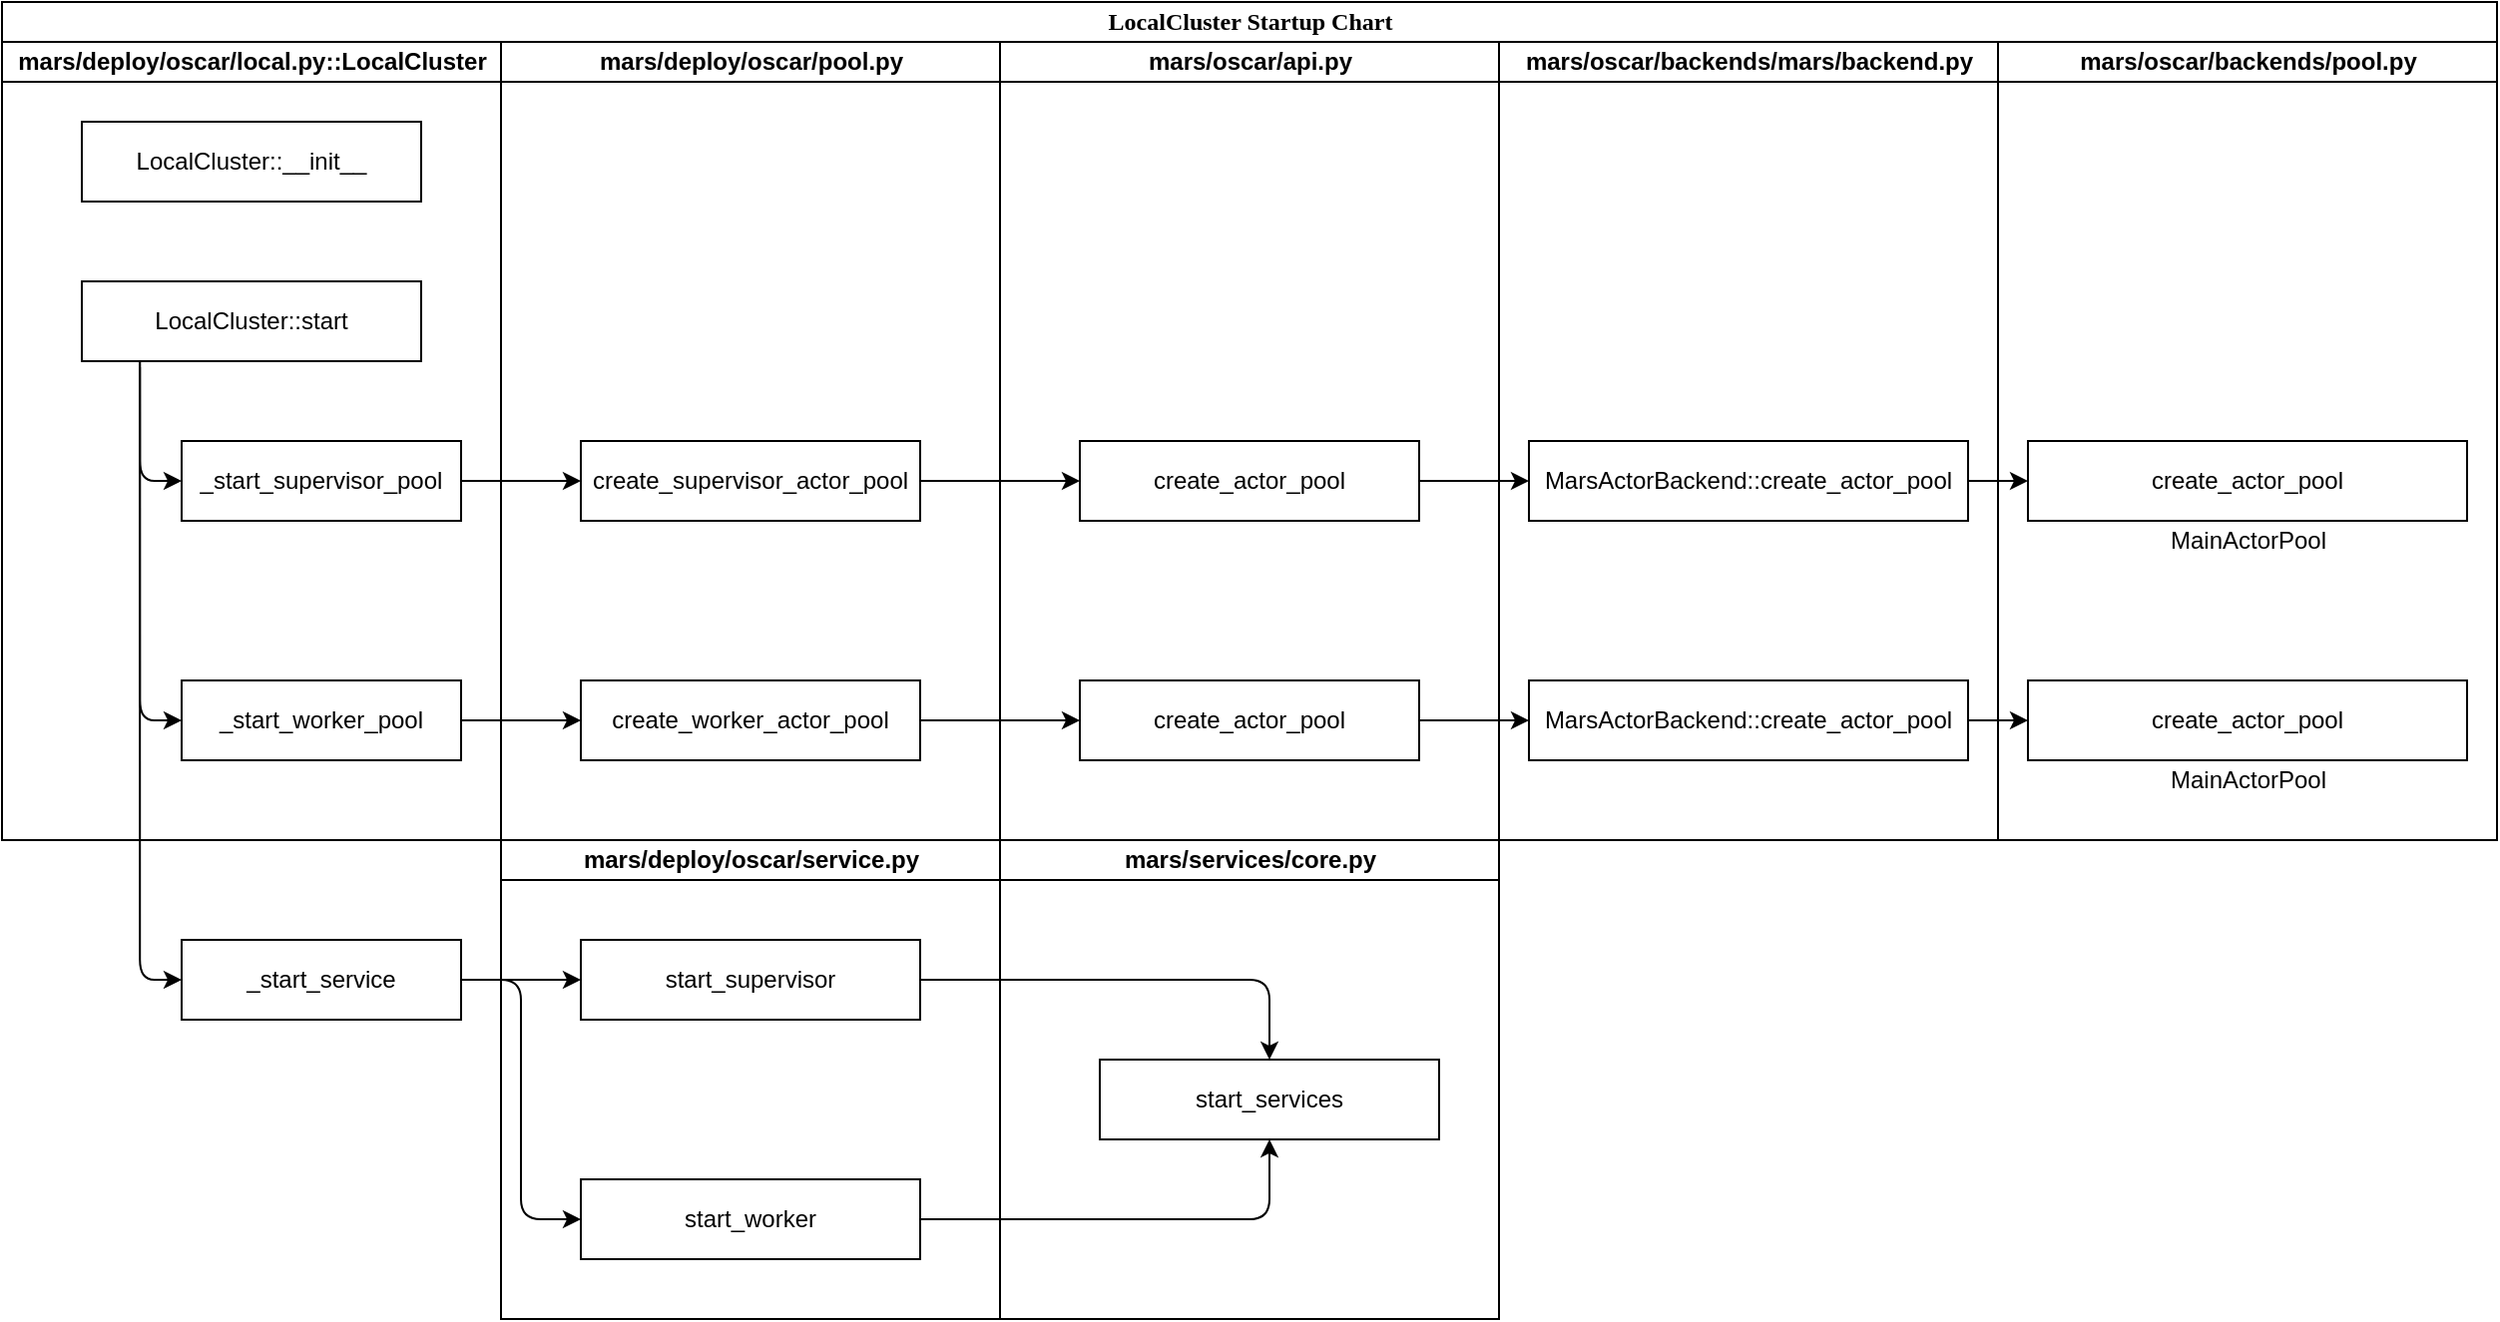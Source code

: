 <mxfile version="20.4.2" type="github" pages="3">
  <diagram name="LocalCluster" id="0783ab3e-0a74-02c8-0abd-f7b4e66b4bec">
    <mxGraphModel dx="1186" dy="646" grid="1" gridSize="10" guides="1" tooltips="1" connect="1" arrows="1" fold="1" page="1" pageScale="1" pageWidth="850" pageHeight="1100" background="none" math="0" shadow="0">
      <root>
        <mxCell id="0" />
        <mxCell id="1" parent="0" />
        <mxCell id="IDWX3KP-84P4_elMJV3M-65" value="LocalCluster Startup Chart" style="swimlane;html=1;childLayout=stackLayout;startSize=20;rounded=0;shadow=0;comic=0;labelBackgroundColor=none;strokeWidth=1;fontFamily=Verdana;fontSize=12;align=center;" parent="1" vertex="1">
          <mxGeometry x="40" y="20" width="1250" height="420" as="geometry">
            <mxRectangle x="40" y="20" width="60" height="20" as="alternateBounds" />
          </mxGeometry>
        </mxCell>
        <mxCell id="IDWX3KP-84P4_elMJV3M-66" value="mars/deploy/oscar/local.py::LocalCluster" style="swimlane;html=1;startSize=20;" parent="IDWX3KP-84P4_elMJV3M-65" vertex="1">
          <mxGeometry y="20" width="250" height="400" as="geometry">
            <mxRectangle y="20" width="30" height="970" as="alternateBounds" />
          </mxGeometry>
        </mxCell>
        <mxCell id="IDWX3KP-84P4_elMJV3M-67" value="LocalCluster::__init__" style="rounded=0;whiteSpace=wrap;html=1;" parent="IDWX3KP-84P4_elMJV3M-66" vertex="1">
          <mxGeometry x="40" y="40" width="170" height="40" as="geometry" />
        </mxCell>
        <mxCell id="IDWX3KP-84P4_elMJV3M-68" value="" style="html=1;entryX=0;entryY=0.5;entryDx=0;entryDy=0;exitX=0.171;exitY=1;exitDx=0;exitDy=0;edgeStyle=orthogonalEdgeStyle;exitPerimeter=0;" parent="IDWX3KP-84P4_elMJV3M-66" source="IDWX3KP-84P4_elMJV3M-69" target="IDWX3KP-84P4_elMJV3M-70" edge="1">
          <mxGeometry relative="1" as="geometry" />
        </mxCell>
        <mxCell id="IDWX3KP-84P4_elMJV3M-69" value="LocalCluster::start" style="rounded=0;whiteSpace=wrap;html=1;" parent="IDWX3KP-84P4_elMJV3M-66" vertex="1">
          <mxGeometry x="40" y="120" width="170" height="40" as="geometry" />
        </mxCell>
        <mxCell id="IDWX3KP-84P4_elMJV3M-70" value="_start_supervisor_pool" style="rounded=0;whiteSpace=wrap;html=1;" parent="IDWX3KP-84P4_elMJV3M-66" vertex="1">
          <mxGeometry x="90" y="200" width="140" height="40" as="geometry" />
        </mxCell>
        <mxCell id="IDWX3KP-84P4_elMJV3M-71" value="_start_worker_pool" style="rounded=0;whiteSpace=wrap;html=1;" parent="IDWX3KP-84P4_elMJV3M-66" vertex="1">
          <mxGeometry x="90" y="320" width="140" height="40" as="geometry" />
        </mxCell>
        <mxCell id="IDWX3KP-84P4_elMJV3M-72" value="" style="html=1;entryX=0;entryY=0.5;entryDx=0;entryDy=0;exitX=0.171;exitY=1.075;exitDx=0;exitDy=0;edgeStyle=orthogonalEdgeStyle;exitPerimeter=0;" parent="IDWX3KP-84P4_elMJV3M-66" source="IDWX3KP-84P4_elMJV3M-69" target="IDWX3KP-84P4_elMJV3M-71" edge="1">
          <mxGeometry relative="1" as="geometry">
            <mxPoint x="79.07" y="170" as="sourcePoint" />
            <mxPoint x="100" y="230" as="targetPoint" />
          </mxGeometry>
        </mxCell>
        <mxCell id="IDWX3KP-84P4_elMJV3M-73" value="mars/deploy/oscar/pool.py" style="swimlane;html=1;startSize=20;" parent="IDWX3KP-84P4_elMJV3M-65" vertex="1">
          <mxGeometry x="250" y="20" width="250" height="400" as="geometry">
            <mxRectangle x="250" y="20" width="30" height="970" as="alternateBounds" />
          </mxGeometry>
        </mxCell>
        <mxCell id="IDWX3KP-84P4_elMJV3M-74" value="create_supervisor_actor_pool" style="rounded=0;whiteSpace=wrap;html=1;" parent="IDWX3KP-84P4_elMJV3M-73" vertex="1">
          <mxGeometry x="40" y="200" width="170" height="40" as="geometry" />
        </mxCell>
        <mxCell id="IDWX3KP-84P4_elMJV3M-75" value="create_worker_actor_pool" style="rounded=0;whiteSpace=wrap;html=1;" parent="IDWX3KP-84P4_elMJV3M-73" vertex="1">
          <mxGeometry x="40" y="320" width="170" height="40" as="geometry" />
        </mxCell>
        <mxCell id="IDWX3KP-84P4_elMJV3M-76" value="mars/oscar/api.py" style="swimlane;html=1;startSize=20;" parent="IDWX3KP-84P4_elMJV3M-65" vertex="1">
          <mxGeometry x="500" y="20" width="250" height="400" as="geometry">
            <mxRectangle x="500" y="20" width="30" height="970" as="alternateBounds" />
          </mxGeometry>
        </mxCell>
        <mxCell id="IDWX3KP-84P4_elMJV3M-77" value="create_actor_pool" style="rounded=0;whiteSpace=wrap;html=1;" parent="IDWX3KP-84P4_elMJV3M-76" vertex="1">
          <mxGeometry x="40" y="200" width="170" height="40" as="geometry" />
        </mxCell>
        <mxCell id="IDWX3KP-84P4_elMJV3M-78" value="create_actor_pool" style="rounded=0;whiteSpace=wrap;html=1;" parent="IDWX3KP-84P4_elMJV3M-76" vertex="1">
          <mxGeometry x="40" y="320" width="170" height="40" as="geometry" />
        </mxCell>
        <mxCell id="IDWX3KP-84P4_elMJV3M-79" value="" style="edgeStyle=orthogonalEdgeStyle;html=1;" parent="IDWX3KP-84P4_elMJV3M-65" source="IDWX3KP-84P4_elMJV3M-70" target="IDWX3KP-84P4_elMJV3M-74" edge="1">
          <mxGeometry relative="1" as="geometry" />
        </mxCell>
        <mxCell id="IDWX3KP-84P4_elMJV3M-80" value="" style="edgeStyle=orthogonalEdgeStyle;html=1;" parent="IDWX3KP-84P4_elMJV3M-65" source="IDWX3KP-84P4_elMJV3M-74" target="IDWX3KP-84P4_elMJV3M-77" edge="1">
          <mxGeometry relative="1" as="geometry" />
        </mxCell>
        <mxCell id="IDWX3KP-84P4_elMJV3M-81" value="mars/oscar/backends/mars/backend.py" style="swimlane;html=1;startSize=20;" parent="IDWX3KP-84P4_elMJV3M-65" vertex="1">
          <mxGeometry x="750" y="20" width="250" height="400" as="geometry">
            <mxRectangle x="750" y="20" width="30" height="970" as="alternateBounds" />
          </mxGeometry>
        </mxCell>
        <mxCell id="IDWX3KP-84P4_elMJV3M-82" value="MarsActorBackend::create_actor_pool" style="rounded=0;whiteSpace=wrap;html=1;" parent="IDWX3KP-84P4_elMJV3M-81" vertex="1">
          <mxGeometry x="15" y="200" width="220" height="40" as="geometry" />
        </mxCell>
        <mxCell id="IDWX3KP-84P4_elMJV3M-83" value="MarsActorBackend::create_actor_pool" style="rounded=0;whiteSpace=wrap;html=1;" parent="IDWX3KP-84P4_elMJV3M-81" vertex="1">
          <mxGeometry x="15" y="320" width="220" height="40" as="geometry" />
        </mxCell>
        <mxCell id="IDWX3KP-84P4_elMJV3M-84" value="" style="edgeStyle=orthogonalEdgeStyle;html=1;" parent="IDWX3KP-84P4_elMJV3M-65" source="IDWX3KP-84P4_elMJV3M-77" target="IDWX3KP-84P4_elMJV3M-82" edge="1">
          <mxGeometry relative="1" as="geometry" />
        </mxCell>
        <mxCell id="IDWX3KP-84P4_elMJV3M-85" value="" style="edgeStyle=orthogonalEdgeStyle;html=1;" parent="IDWX3KP-84P4_elMJV3M-65" source="IDWX3KP-84P4_elMJV3M-71" target="IDWX3KP-84P4_elMJV3M-75" edge="1">
          <mxGeometry relative="1" as="geometry" />
        </mxCell>
        <mxCell id="IDWX3KP-84P4_elMJV3M-86" value="" style="edgeStyle=orthogonalEdgeStyle;html=1;" parent="IDWX3KP-84P4_elMJV3M-65" source="IDWX3KP-84P4_elMJV3M-75" target="IDWX3KP-84P4_elMJV3M-78" edge="1">
          <mxGeometry relative="1" as="geometry" />
        </mxCell>
        <mxCell id="IDWX3KP-84P4_elMJV3M-87" value="" style="edgeStyle=orthogonalEdgeStyle;html=1;" parent="IDWX3KP-84P4_elMJV3M-65" source="IDWX3KP-84P4_elMJV3M-78" target="IDWX3KP-84P4_elMJV3M-83" edge="1">
          <mxGeometry relative="1" as="geometry" />
        </mxCell>
        <mxCell id="IDWX3KP-84P4_elMJV3M-88" value="&lt;span&gt;&lt;b&gt;mars/oscar/backends/pool.py&lt;/b&gt;&lt;/span&gt;" style="swimlane;html=1;startSize=20;fontStyle=0" parent="1" vertex="1">
          <mxGeometry x="1040" y="40" width="250" height="400" as="geometry">
            <mxRectangle x="1040" y="40" width="30" height="970" as="alternateBounds" />
          </mxGeometry>
        </mxCell>
        <mxCell id="IDWX3KP-84P4_elMJV3M-89" value="create_actor_pool" style="rounded=0;whiteSpace=wrap;html=1;" parent="IDWX3KP-84P4_elMJV3M-88" vertex="1">
          <mxGeometry x="15" y="200" width="220" height="40" as="geometry" />
        </mxCell>
        <mxCell id="IDWX3KP-84P4_elMJV3M-90" value="MainActorPool" style="text;html=1;align=center;verticalAlign=middle;resizable=0;points=[];autosize=1;strokeColor=none;fillColor=none;" parent="IDWX3KP-84P4_elMJV3M-88" vertex="1">
          <mxGeometry x="80" y="240" width="90" height="20" as="geometry" />
        </mxCell>
        <mxCell id="IDWX3KP-84P4_elMJV3M-91" value="create_actor_pool" style="rounded=0;whiteSpace=wrap;html=1;" parent="IDWX3KP-84P4_elMJV3M-88" vertex="1">
          <mxGeometry x="15" y="320" width="220" height="40" as="geometry" />
        </mxCell>
        <mxCell id="IDWX3KP-84P4_elMJV3M-92" value="MainActorPool" style="text;html=1;align=center;verticalAlign=middle;resizable=0;points=[];autosize=1;strokeColor=none;fillColor=none;" parent="IDWX3KP-84P4_elMJV3M-88" vertex="1">
          <mxGeometry x="80" y="360" width="90" height="20" as="geometry" />
        </mxCell>
        <mxCell id="IDWX3KP-84P4_elMJV3M-93" value="" style="edgeStyle=orthogonalEdgeStyle;html=1;" parent="1" source="IDWX3KP-84P4_elMJV3M-82" target="IDWX3KP-84P4_elMJV3M-89" edge="1">
          <mxGeometry relative="1" as="geometry" />
        </mxCell>
        <mxCell id="IDWX3KP-84P4_elMJV3M-94" value="" style="edgeStyle=orthogonalEdgeStyle;html=1;" parent="1" source="IDWX3KP-84P4_elMJV3M-83" target="IDWX3KP-84P4_elMJV3M-91" edge="1">
          <mxGeometry relative="1" as="geometry" />
        </mxCell>
        <mxCell id="IDWX3KP-84P4_elMJV3M-95" value="mars/deploy/oscar/service.py" style="swimlane;html=1;startSize=20;" parent="1" vertex="1">
          <mxGeometry x="290" y="440" width="250" height="240" as="geometry">
            <mxRectangle x="250" y="20" width="30" height="970" as="alternateBounds" />
          </mxGeometry>
        </mxCell>
        <mxCell id="IDWX3KP-84P4_elMJV3M-96" value="start_supervisor" style="rounded=0;whiteSpace=wrap;html=1;" parent="IDWX3KP-84P4_elMJV3M-95" vertex="1">
          <mxGeometry x="40" y="50" width="170" height="40" as="geometry" />
        </mxCell>
        <mxCell id="IDWX3KP-84P4_elMJV3M-97" value="start_worker" style="rounded=0;whiteSpace=wrap;html=1;" parent="IDWX3KP-84P4_elMJV3M-95" vertex="1">
          <mxGeometry x="40" y="170" width="170" height="40" as="geometry" />
        </mxCell>
        <mxCell id="IDWX3KP-84P4_elMJV3M-98" value="mars/services/core.py" style="swimlane;html=1;startSize=20;" parent="1" vertex="1">
          <mxGeometry x="540" y="440" width="250" height="240" as="geometry">
            <mxRectangle x="250" y="20" width="30" height="970" as="alternateBounds" />
          </mxGeometry>
        </mxCell>
        <mxCell id="IDWX3KP-84P4_elMJV3M-99" value="start_services" style="rounded=0;whiteSpace=wrap;html=1;" parent="IDWX3KP-84P4_elMJV3M-98" vertex="1">
          <mxGeometry x="50" y="110" width="170" height="40" as="geometry" />
        </mxCell>
        <mxCell id="IDWX3KP-84P4_elMJV3M-100" value="" style="edgeStyle=orthogonalEdgeStyle;html=1;" parent="1" source="IDWX3KP-84P4_elMJV3M-102" target="IDWX3KP-84P4_elMJV3M-96" edge="1">
          <mxGeometry relative="1" as="geometry" />
        </mxCell>
        <mxCell id="IDWX3KP-84P4_elMJV3M-101" value="" style="edgeStyle=orthogonalEdgeStyle;html=1;entryX=0;entryY=0.5;entryDx=0;entryDy=0;" parent="1" source="IDWX3KP-84P4_elMJV3M-102" target="IDWX3KP-84P4_elMJV3M-97" edge="1">
          <mxGeometry relative="1" as="geometry">
            <mxPoint x="200" y="610" as="targetPoint" />
          </mxGeometry>
        </mxCell>
        <mxCell id="IDWX3KP-84P4_elMJV3M-102" value="_start_service" style="rounded=0;whiteSpace=wrap;html=1;" parent="1" vertex="1">
          <mxGeometry x="130" y="490" width="140" height="40" as="geometry" />
        </mxCell>
        <mxCell id="IDWX3KP-84P4_elMJV3M-103" value="" style="html=1;entryX=0;entryY=0.5;entryDx=0;entryDy=0;exitX=0.171;exitY=1;exitDx=0;exitDy=0;edgeStyle=orthogonalEdgeStyle;exitPerimeter=0;" parent="1" source="IDWX3KP-84P4_elMJV3M-69" target="IDWX3KP-84P4_elMJV3M-102" edge="1">
          <mxGeometry relative="1" as="geometry">
            <mxPoint x="119.07" y="213" as="sourcePoint" />
            <mxPoint x="140" y="390" as="targetPoint" />
          </mxGeometry>
        </mxCell>
        <mxCell id="IDWX3KP-84P4_elMJV3M-104" value="" style="edgeStyle=orthogonalEdgeStyle;html=1;" parent="1" source="IDWX3KP-84P4_elMJV3M-96" target="IDWX3KP-84P4_elMJV3M-99" edge="1">
          <mxGeometry relative="1" as="geometry">
            <mxPoint x="580" y="510" as="targetPoint" />
          </mxGeometry>
        </mxCell>
        <mxCell id="IDWX3KP-84P4_elMJV3M-105" value="" style="edgeStyle=orthogonalEdgeStyle;html=1;entryX=0.5;entryY=1;entryDx=0;entryDy=0;" parent="1" source="IDWX3KP-84P4_elMJV3M-97" target="IDWX3KP-84P4_elMJV3M-99" edge="1">
          <mxGeometry relative="1" as="geometry">
            <mxPoint x="580" y="630" as="targetPoint" />
          </mxGeometry>
        </mxCell>
      </root>
    </mxGraphModel>
  </diagram>
  <diagram id="KPLJRe6NsnJXJIh2JE4_" name="RayCluster">
    <mxGraphModel dx="1794" dy="898" grid="1" gridSize="10" guides="1" tooltips="1" connect="1" arrows="1" fold="1" page="1" pageScale="1" pageWidth="827" pageHeight="1169" math="0" shadow="0">
      <root>
        <mxCell id="0" />
        <mxCell id="1" parent="0" />
        <mxCell id="hxbhoWYxlI3zC-BvZigq-1" value="RayCluster Startup Chart" style="swimlane;html=1;childLayout=stackLayout;startSize=20;rounded=0;shadow=0;comic=0;labelBackgroundColor=none;strokeWidth=1;fontFamily=Verdana;fontSize=12;align=center;" vertex="1" parent="1">
          <mxGeometry x="40" y="20" width="1250" height="420" as="geometry">
            <mxRectangle x="40" y="20" width="60" height="20" as="alternateBounds" />
          </mxGeometry>
        </mxCell>
        <mxCell id="hxbhoWYxlI3zC-BvZigq-2" value="mars/deploy/oscar/ray.py::RayCluster" style="swimlane;html=1;startSize=20;" vertex="1" parent="hxbhoWYxlI3zC-BvZigq-1">
          <mxGeometry y="20" width="250" height="400" as="geometry">
            <mxRectangle y="20" width="30" height="970" as="alternateBounds" />
          </mxGeometry>
        </mxCell>
        <mxCell id="hxbhoWYxlI3zC-BvZigq-3" value="RayCluster::__init__" style="rounded=0;whiteSpace=wrap;html=1;" vertex="1" parent="hxbhoWYxlI3zC-BvZigq-2">
          <mxGeometry x="40" y="40" width="170" height="40" as="geometry" />
        </mxCell>
        <mxCell id="hxbhoWYxlI3zC-BvZigq-4" value="RayCluster::start" style="rounded=0;whiteSpace=wrap;html=1;" vertex="1" parent="hxbhoWYxlI3zC-BvZigq-2">
          <mxGeometry x="40" y="120" width="170" height="40" as="geometry" />
        </mxCell>
        <mxCell id="hxbhoWYxlI3zC-BvZigq-5" value="mars/deploy/oscar/pool.py" style="swimlane;html=1;startSize=20;" vertex="1" parent="hxbhoWYxlI3zC-BvZigq-1">
          <mxGeometry x="250" y="20" width="250" height="400" as="geometry">
            <mxRectangle x="250" y="20" width="30" height="970" as="alternateBounds" />
          </mxGeometry>
        </mxCell>
        <mxCell id="hxbhoWYxlI3zC-BvZigq-6" value="create_supervisor_actor_pool" style="rounded=0;whiteSpace=wrap;html=1;" vertex="1" parent="hxbhoWYxlI3zC-BvZigq-5">
          <mxGeometry x="40" y="150" width="170" height="40" as="geometry" />
        </mxCell>
        <mxCell id="hxbhoWYxlI3zC-BvZigq-7" value="create_worker_actor_pool" style="rounded=0;whiteSpace=wrap;html=1;" vertex="1" parent="hxbhoWYxlI3zC-BvZigq-5">
          <mxGeometry x="40" y="320" width="170" height="40" as="geometry" />
        </mxCell>
        <mxCell id="hxbhoWYxlI3zC-BvZigq-8" value="mars/oscar/api.py" style="swimlane;html=1;startSize=20;" vertex="1" parent="hxbhoWYxlI3zC-BvZigq-1">
          <mxGeometry x="500" y="20" width="250" height="400" as="geometry">
            <mxRectangle x="500" y="20" width="30" height="970" as="alternateBounds" />
          </mxGeometry>
        </mxCell>
        <mxCell id="hxbhoWYxlI3zC-BvZigq-9" value="create_actor_pool" style="rounded=0;whiteSpace=wrap;html=1;" vertex="1" parent="hxbhoWYxlI3zC-BvZigq-8">
          <mxGeometry x="40" y="150" width="170" height="40" as="geometry" />
        </mxCell>
        <mxCell id="hxbhoWYxlI3zC-BvZigq-10" value="create_actor_pool" style="rounded=0;whiteSpace=wrap;html=1;" vertex="1" parent="hxbhoWYxlI3zC-BvZigq-8">
          <mxGeometry x="40" y="320" width="170" height="40" as="geometry" />
        </mxCell>
        <mxCell id="hxbhoWYxlI3zC-BvZigq-11" value="" style="edgeStyle=orthogonalEdgeStyle;html=1;" edge="1" parent="hxbhoWYxlI3zC-BvZigq-1" source="hxbhoWYxlI3zC-BvZigq-6" target="hxbhoWYxlI3zC-BvZigq-9">
          <mxGeometry relative="1" as="geometry" />
        </mxCell>
        <mxCell id="hxbhoWYxlI3zC-BvZigq-12" value="mars/oscar/backends/ray/backend.py" style="swimlane;html=1;startSize=20;" vertex="1" parent="hxbhoWYxlI3zC-BvZigq-1">
          <mxGeometry x="750" y="20" width="250" height="400" as="geometry">
            <mxRectangle x="750" y="20" width="30" height="970" as="alternateBounds" />
          </mxGeometry>
        </mxCell>
        <mxCell id="hxbhoWYxlI3zC-BvZigq-13" value="" style="edgeStyle=none;html=1;" edge="1" parent="hxbhoWYxlI3zC-BvZigq-12" source="hxbhoWYxlI3zC-BvZigq-14" target="hxbhoWYxlI3zC-BvZigq-16">
          <mxGeometry relative="1" as="geometry" />
        </mxCell>
        <mxCell id="hxbhoWYxlI3zC-BvZigq-14" value="RayAcrtorBackend::create_actor_pool" style="rounded=0;whiteSpace=wrap;html=1;" vertex="1" parent="hxbhoWYxlI3zC-BvZigq-12">
          <mxGeometry x="15" y="150" width="220" height="40" as="geometry" />
        </mxCell>
        <mxCell id="hxbhoWYxlI3zC-BvZigq-15" value="RayActorBackend::create_actor_pool" style="rounded=0;whiteSpace=wrap;html=1;" vertex="1" parent="hxbhoWYxlI3zC-BvZigq-12">
          <mxGeometry x="15" y="320" width="220" height="40" as="geometry" />
        </mxCell>
        <mxCell id="hxbhoWYxlI3zC-BvZigq-16" value="pool_handle = RayAcrtorBackend::_create_ray_pools" style="rounded=0;whiteSpace=wrap;html=1;" vertex="1" parent="hxbhoWYxlI3zC-BvZigq-12">
          <mxGeometry x="15" y="218" width="220" height="40" as="geometry" />
        </mxCell>
        <mxCell id="hxbhoWYxlI3zC-BvZigq-17" value="pool_handle.main_pool._start.remote()" style="rounded=0;whiteSpace=wrap;html=1;" vertex="1" parent="hxbhoWYxlI3zC-BvZigq-12">
          <mxGeometry x="15" y="258" width="220" height="40" as="geometry" />
        </mxCell>
        <mxCell id="hxbhoWYxlI3zC-BvZigq-18" value="" style="endArrow=classic;html=1;exitX=0.5;exitY=0;exitDx=0;exitDy=0;entryX=0.5;entryY=1;entryDx=0;entryDy=0;" edge="1" parent="hxbhoWYxlI3zC-BvZigq-12" source="hxbhoWYxlI3zC-BvZigq-15" target="hxbhoWYxlI3zC-BvZigq-17">
          <mxGeometry width="50" height="50" relative="1" as="geometry">
            <mxPoint x="80" y="540" as="sourcePoint" />
            <mxPoint x="130" y="490" as="targetPoint" />
          </mxGeometry>
        </mxCell>
        <mxCell id="hxbhoWYxlI3zC-BvZigq-19" value="" style="edgeStyle=orthogonalEdgeStyle;html=1;" edge="1" parent="hxbhoWYxlI3zC-BvZigq-1" source="hxbhoWYxlI3zC-BvZigq-9" target="hxbhoWYxlI3zC-BvZigq-14">
          <mxGeometry relative="1" as="geometry" />
        </mxCell>
        <mxCell id="hxbhoWYxlI3zC-BvZigq-20" value="" style="edgeStyle=orthogonalEdgeStyle;html=1;" edge="1" parent="hxbhoWYxlI3zC-BvZigq-1" source="hxbhoWYxlI3zC-BvZigq-7" target="hxbhoWYxlI3zC-BvZigq-10">
          <mxGeometry relative="1" as="geometry" />
        </mxCell>
        <mxCell id="hxbhoWYxlI3zC-BvZigq-21" value="" style="edgeStyle=orthogonalEdgeStyle;html=1;" edge="1" parent="hxbhoWYxlI3zC-BvZigq-1" source="hxbhoWYxlI3zC-BvZigq-10" target="hxbhoWYxlI3zC-BvZigq-15">
          <mxGeometry relative="1" as="geometry" />
        </mxCell>
        <mxCell id="hxbhoWYxlI3zC-BvZigq-22" value="" style="html=1;entryX=0;entryY=0.5;entryDx=0;entryDy=0;exitX=0.171;exitY=1;exitDx=0;exitDy=0;edgeStyle=orthogonalEdgeStyle;exitPerimeter=0;" edge="1" parent="hxbhoWYxlI3zC-BvZigq-1" source="hxbhoWYxlI3zC-BvZigq-4" target="hxbhoWYxlI3zC-BvZigq-6">
          <mxGeometry relative="1" as="geometry">
            <mxPoint x="90" y="240" as="targetPoint" />
          </mxGeometry>
        </mxCell>
        <mxCell id="hxbhoWYxlI3zC-BvZigq-23" value="" style="html=1;entryX=0;entryY=0.5;entryDx=0;entryDy=0;exitX=0.171;exitY=1.075;exitDx=0;exitDy=0;edgeStyle=orthogonalEdgeStyle;exitPerimeter=0;" edge="1" parent="hxbhoWYxlI3zC-BvZigq-1" source="hxbhoWYxlI3zC-BvZigq-4" target="hxbhoWYxlI3zC-BvZigq-7">
          <mxGeometry relative="1" as="geometry">
            <mxPoint x="79.07" y="190" as="sourcePoint" />
            <mxPoint x="90" y="360" as="targetPoint" />
            <Array as="points">
              <mxPoint x="69" y="360" />
            </Array>
          </mxGeometry>
        </mxCell>
        <mxCell id="hxbhoWYxlI3zC-BvZigq-24" value="&lt;span&gt;&lt;b&gt;mars/oscar/backends/ray/pool.py&lt;/b&gt;&lt;/span&gt;" style="swimlane;html=1;startSize=20;fontStyle=0" vertex="1" parent="1">
          <mxGeometry x="1040" y="40" width="250" height="400" as="geometry">
            <mxRectangle x="1040" y="40" width="30" height="970" as="alternateBounds" />
          </mxGeometry>
        </mxCell>
        <mxCell id="hxbhoWYxlI3zC-BvZigq-25" value="RayMainActorPool::create_sub_pool" style="rounded=0;whiteSpace=wrap;html=1;" vertex="1" parent="hxbhoWYxlI3zC-BvZigq-24">
          <mxGeometry x="20" y="178" width="210" height="40" as="geometry" />
        </mxCell>
        <mxCell id="hxbhoWYxlI3zC-BvZigq-26" value="RayMainPool::start" style="rounded=0;whiteSpace=wrap;html=1;" vertex="1" parent="hxbhoWYxlI3zC-BvZigq-24">
          <mxGeometry x="15" y="258" width="220" height="40" as="geometry" />
        </mxCell>
        <mxCell id="hxbhoWYxlI3zC-BvZigq-27" value="" style="edgeStyle=orthogonalEdgeStyle;html=1;" edge="1" parent="1" source="hxbhoWYxlI3zC-BvZigq-16" target="hxbhoWYxlI3zC-BvZigq-25">
          <mxGeometry relative="1" as="geometry" />
        </mxCell>
        <mxCell id="hxbhoWYxlI3zC-BvZigq-28" value="ray.remote(RaySubPool)" style="rounded=0;whiteSpace=wrap;html=1;" vertex="1" parent="1">
          <mxGeometry x="1320" y="220" width="210" height="40" as="geometry" />
        </mxCell>
        <mxCell id="hxbhoWYxlI3zC-BvZigq-29" value="" style="edgeStyle=none;html=1;" edge="1" parent="1" source="hxbhoWYxlI3zC-BvZigq-25" target="hxbhoWYxlI3zC-BvZigq-28">
          <mxGeometry relative="1" as="geometry" />
        </mxCell>
        <mxCell id="hxbhoWYxlI3zC-BvZigq-30" value="ray.remote(RayMainPool)" style="rounded=0;whiteSpace=wrap;html=1;" vertex="1" parent="1">
          <mxGeometry x="1320" y="258" width="210" height="40" as="geometry" />
        </mxCell>
        <mxCell id="hxbhoWYxlI3zC-BvZigq-31" value="" style="edgeStyle=orthogonalEdgeStyle;html=1;entryX=0;entryY=0.5;entryDx=0;entryDy=0;exitX=1;exitY=0.5;exitDx=0;exitDy=0;" edge="1" parent="1" source="hxbhoWYxlI3zC-BvZigq-16" target="hxbhoWYxlI3zC-BvZigq-30">
          <mxGeometry relative="1" as="geometry">
            <mxPoint x="1035" y="390" as="sourcePoint" />
            <mxPoint x="1065" y="390" as="targetPoint" />
          </mxGeometry>
        </mxCell>
        <mxCell id="hxbhoWYxlI3zC-BvZigq-32" value="mars/deploy/oscar/service.py" style="swimlane;html=1;startSize=20;" vertex="1" parent="1">
          <mxGeometry x="320" y="440" width="220" height="240" as="geometry">
            <mxRectangle x="250" y="20" width="30" height="970" as="alternateBounds" />
          </mxGeometry>
        </mxCell>
        <mxCell id="hxbhoWYxlI3zC-BvZigq-33" value="start_supervisor" style="rounded=0;whiteSpace=wrap;html=1;" vertex="1" parent="hxbhoWYxlI3zC-BvZigq-32">
          <mxGeometry x="25" y="50" width="170" height="40" as="geometry" />
        </mxCell>
        <mxCell id="hxbhoWYxlI3zC-BvZigq-34" value="start_worker" style="rounded=0;whiteSpace=wrap;html=1;" vertex="1" parent="hxbhoWYxlI3zC-BvZigq-32">
          <mxGeometry x="25" y="170" width="170" height="40" as="geometry" />
        </mxCell>
        <mxCell id="hxbhoWYxlI3zC-BvZigq-35" value="" style="edgeStyle=orthogonalEdgeStyle;html=1;" edge="1" parent="1" source="hxbhoWYxlI3zC-BvZigq-36" target="hxbhoWYxlI3zC-BvZigq-34">
          <mxGeometry relative="1" as="geometry" />
        </mxCell>
        <mxCell id="hxbhoWYxlI3zC-BvZigq-36" value="ClusterStarteActor::start_worker" style="rounded=0;whiteSpace=wrap;html=1;" vertex="1" parent="1">
          <mxGeometry x="120" y="610" width="180" height="40" as="geometry" />
        </mxCell>
        <mxCell id="hxbhoWYxlI3zC-BvZigq-37" value="" style="html=1;entryX=0;entryY=0.5;entryDx=0;entryDy=0;exitX=0.171;exitY=1;exitDx=0;exitDy=0;edgeStyle=orthogonalEdgeStyle;exitPerimeter=0;" edge="1" parent="1" source="hxbhoWYxlI3zC-BvZigq-4" target="hxbhoWYxlI3zC-BvZigq-33">
          <mxGeometry relative="1" as="geometry">
            <mxPoint x="119.07" y="213" as="sourcePoint" />
            <mxPoint x="140" y="390" as="targetPoint" />
          </mxGeometry>
        </mxCell>
        <mxCell id="hxbhoWYxlI3zC-BvZigq-38" value="mars/services/core.py" style="swimlane;html=1;startSize=20;" vertex="1" parent="1">
          <mxGeometry x="540" y="440" width="220" height="240" as="geometry">
            <mxRectangle x="250" y="20" width="30" height="970" as="alternateBounds" />
          </mxGeometry>
        </mxCell>
        <mxCell id="hxbhoWYxlI3zC-BvZigq-39" value="start_services" style="rounded=0;whiteSpace=wrap;html=1;" vertex="1" parent="hxbhoWYxlI3zC-BvZigq-38">
          <mxGeometry x="25" y="110" width="170" height="40" as="geometry" />
        </mxCell>
        <mxCell id="hxbhoWYxlI3zC-BvZigq-40" value="" style="edgeStyle=orthogonalEdgeStyle;html=1;" edge="1" parent="1" source="hxbhoWYxlI3zC-BvZigq-33" target="hxbhoWYxlI3zC-BvZigq-39">
          <mxGeometry relative="1" as="geometry" />
        </mxCell>
        <mxCell id="hxbhoWYxlI3zC-BvZigq-41" value="" style="html=1;entryX=0;entryY=0.5;entryDx=0;entryDy=0;exitX=0.171;exitY=1.001;exitDx=0;exitDy=0;exitPerimeter=0;edgeStyle=orthogonalEdgeStyle;" edge="1" parent="1" source="hxbhoWYxlI3zC-BvZigq-4" target="hxbhoWYxlI3zC-BvZigq-36">
          <mxGeometry relative="1" as="geometry">
            <mxPoint x="110" y="200" as="sourcePoint" />
            <mxPoint x="340" y="530" as="targetPoint" />
          </mxGeometry>
        </mxCell>
        <mxCell id="hxbhoWYxlI3zC-BvZigq-42" value="" style="edgeStyle=orthogonalEdgeStyle;html=1;entryX=0.5;entryY=1;entryDx=0;entryDy=0;" edge="1" parent="1" source="hxbhoWYxlI3zC-BvZigq-34" target="hxbhoWYxlI3zC-BvZigq-39">
          <mxGeometry relative="1" as="geometry">
            <mxPoint x="580" y="630" as="targetPoint" />
          </mxGeometry>
        </mxCell>
        <mxCell id="hxbhoWYxlI3zC-BvZigq-43" value="" style="edgeStyle=none;html=1;" edge="1" parent="1" source="hxbhoWYxlI3zC-BvZigq-17" target="hxbhoWYxlI3zC-BvZigq-26">
          <mxGeometry relative="1" as="geometry" />
        </mxCell>
      </root>
    </mxGraphModel>
  </diagram>
  <diagram id="P04dbrXsWMbO-FA7WfWQ" name="Tile">
    <mxGraphModel dx="1398" dy="680" grid="1" gridSize="10" guides="1" tooltips="1" connect="1" arrows="1" fold="1" page="1" pageScale="1" pageWidth="827" pageHeight="1169" math="0" shadow="0">
      <root>
        <mxCell id="0" />
        <mxCell id="1" parent="0" />
        <mxCell id="9q2LQnD9ucLaBnqE88S1-42" value="Generate a ChunkGraph From a TileableGraph" style="swimlane;childLayout=stackLayout;resizeParent=1;resizeParentMax=0;startSize=20;" parent="1" vertex="1">
          <mxGeometry x="80" y="40" width="1500" height="800" as="geometry">
            <mxRectangle x="80" y="40" width="310" height="30" as="alternateBounds" />
          </mxGeometry>
        </mxCell>
        <mxCell id="9q2LQnD9ucLaBnqE88S1-43" value="mars/services/task/supervisor/processor.py" style="swimlane;startSize=20;" parent="9q2LQnD9ucLaBnqE88S1-42" vertex="1">
          <mxGeometry y="20" width="300" height="780" as="geometry">
            <mxRectangle y="20" width="40" height="590" as="alternateBounds" />
          </mxGeometry>
        </mxCell>
        <mxCell id="9q2LQnD9ucLaBnqE88S1-44" value="TaskProcessor::_iter_stage_chunk_graph" style="rounded=0;whiteSpace=wrap;html=1;" parent="9q2LQnD9ucLaBnqE88S1-43" vertex="1">
          <mxGeometry x="30" y="60" width="240" height="40" as="geometry" />
        </mxCell>
        <mxCell id="9q2LQnD9ucLaBnqE88S1-45" value="mars/services/task/supervisor/preprocessor.py" style="swimlane;startSize=20;" parent="9q2LQnD9ucLaBnqE88S1-42" vertex="1">
          <mxGeometry x="300" y="20" width="300" height="780" as="geometry">
            <mxRectangle x="300" y="20" width="40" height="590" as="alternateBounds" />
          </mxGeometry>
        </mxCell>
        <mxCell id="9q2LQnD9ucLaBnqE88S1-46" value="TaskPreprocessor::tile" style="rounded=0;whiteSpace=wrap;html=1;" parent="9q2LQnD9ucLaBnqE88S1-45" vertex="1">
          <mxGeometry x="30" y="60" width="240" height="40" as="geometry" />
        </mxCell>
        <mxCell id="9q2LQnD9ucLaBnqE88S1-47" value="CancellableTiler::__init__" style="rounded=0;whiteSpace=wrap;html=1;" parent="9q2LQnD9ucLaBnqE88S1-45" vertex="1">
          <mxGeometry x="100" y="140" width="170" height="40" as="geometry" />
        </mxCell>
        <mxCell id="9q2LQnD9ucLaBnqE88S1-48" value="CancellableTiler::__iter__" style="rounded=0;whiteSpace=wrap;html=1;" parent="9q2LQnD9ucLaBnqE88S1-45" vertex="1">
          <mxGeometry x="30" y="220" width="240" height="40" as="geometry" />
        </mxCell>
        <mxCell id="9q2LQnD9ucLaBnqE88S1-49" value="" style="edgeStyle=none;rounded=0;orthogonalLoop=1;jettySize=auto;html=1;fontSize=12;fontColor=#F19C99;startArrow=none;startFill=0;endArrow=classic;endFill=1;startSize=6;endSize=6;strokeColor=#000000;elbow=vertical;" parent="9q2LQnD9ucLaBnqE88S1-45" source="9q2LQnD9ucLaBnqE88S1-50" target="9q2LQnD9ucLaBnqE88S1-52" edge="1">
          <mxGeometry relative="1" as="geometry" />
        </mxCell>
        <mxCell id="9q2LQnD9ucLaBnqE88S1-50" value="CancellableTiler::_iter_without_check" style="rounded=0;whiteSpace=wrap;html=1;" parent="9q2LQnD9ucLaBnqE88S1-45" vertex="1">
          <mxGeometry x="30" y="380" width="240" height="40" as="geometry" />
        </mxCell>
        <mxCell id="9q2LQnD9ucLaBnqE88S1-51" value="" style="edgeStyle=elbowEdgeStyle;rounded=0;orthogonalLoop=1;jettySize=auto;html=1;fontSize=12;fontColor=#F19C99;startArrow=none;startFill=0;endArrow=classic;endFill=1;startSize=6;endSize=6;strokeColor=#000000;" parent="9q2LQnD9ucLaBnqE88S1-45" source="9q2LQnD9ucLaBnqE88S1-52" target="9q2LQnD9ucLaBnqE88S1-54" edge="1">
          <mxGeometry relative="1" as="geometry" />
        </mxCell>
        <mxCell id="9q2LQnD9ucLaBnqE88S1-52" value="CancellableTiler::_iter" style="rounded=0;whiteSpace=wrap;html=1;" parent="9q2LQnD9ucLaBnqE88S1-45" vertex="1">
          <mxGeometry x="30" y="460" width="240" height="40" as="geometry" />
        </mxCell>
        <mxCell id="9q2LQnD9ucLaBnqE88S1-53" value="" style="edgeStyle=elbowEdgeStyle;rounded=0;orthogonalLoop=1;jettySize=auto;html=1;fontSize=12;fontColor=#F19C99;startArrow=none;startFill=0;endArrow=classic;endFill=1;startSize=6;endSize=6;strokeColor=#000000;" parent="9q2LQnD9ucLaBnqE88S1-45" source="9q2LQnD9ucLaBnqE88S1-54" target="9q2LQnD9ucLaBnqE88S1-55" edge="1">
          <mxGeometry relative="1" as="geometry" />
        </mxCell>
        <mxCell id="9q2LQnD9ucLaBnqE88S1-54" value="CancellableTiler::_tile" style="rounded=0;whiteSpace=wrap;html=1;" parent="9q2LQnD9ucLaBnqE88S1-45" vertex="1">
          <mxGeometry x="60" y="540" width="210" height="40" as="geometry" />
        </mxCell>
        <mxCell id="9q2LQnD9ucLaBnqE88S1-55" value="CancellableTiler::_tile_handler" style="rounded=0;whiteSpace=wrap;html=1;fillColor=#ffe6cc;strokeColor=#d79b00;" parent="9q2LQnD9ucLaBnqE88S1-45" vertex="1">
          <mxGeometry x="100" y="620" width="170" height="40" as="geometry" />
        </mxCell>
        <mxCell id="9q2LQnD9ucLaBnqE88S1-56" style="edgeStyle=elbowEdgeStyle;rounded=0;orthogonalLoop=1;jettySize=auto;html=1;exitX=0;exitY=0.5;exitDx=0;exitDy=0;fontSize=12;fontColor=#F19C99;startArrow=none;startFill=0;endArrow=classic;endFill=1;startSize=6;endSize=6;strokeColor=#000000;" parent="9q2LQnD9ucLaBnqE88S1-45" source="9q2LQnD9ucLaBnqE88S1-47" target="9q2LQnD9ucLaBnqE88S1-47" edge="1">
          <mxGeometry relative="1" as="geometry" />
        </mxCell>
        <mxCell id="9q2LQnD9ucLaBnqE88S1-57" value="prune_chunk_graph" style="rounded=0;whiteSpace=wrap;html=1;" parent="9q2LQnD9ucLaBnqE88S1-45" vertex="1">
          <mxGeometry x="20" y="700" width="250" height="40" as="geometry" />
        </mxCell>
        <mxCell id="9q2LQnD9ucLaBnqE88S1-58" value="" style="edgeStyle=elbowEdgeStyle;rounded=0;orthogonalLoop=1;jettySize=auto;html=1;fontSize=12;fontColor=#F19C99;startArrow=none;startFill=0;endArrow=classic;endFill=1;startSize=6;endSize=6;strokeColor=#000000;elbow=vertical;" parent="9q2LQnD9ucLaBnqE88S1-45" target="9q2LQnD9ucLaBnqE88S1-57" edge="1">
          <mxGeometry relative="1" as="geometry">
            <mxPoint x="50" y="500" as="sourcePoint" />
            <mxPoint x="50" y="660" as="targetPoint" />
            <Array as="points">
              <mxPoint x="50" y="620" />
            </Array>
          </mxGeometry>
        </mxCell>
        <mxCell id="9q2LQnD9ucLaBnqE88S1-59" value="" style="edgeStyle=none;html=1;" parent="9q2LQnD9ucLaBnqE88S1-45" source="9q2LQnD9ucLaBnqE88S1-60" target="9q2LQnD9ucLaBnqE88S1-50" edge="1">
          <mxGeometry relative="1" as="geometry" />
        </mxCell>
        <mxCell id="9q2LQnD9ucLaBnqE88S1-60" value="CancellableTiler::_iter_with_check" style="rounded=0;whiteSpace=wrap;html=1;" parent="9q2LQnD9ucLaBnqE88S1-45" vertex="1">
          <mxGeometry x="30" y="300" width="240" height="40" as="geometry" />
        </mxCell>
        <mxCell id="9q2LQnD9ucLaBnqE88S1-61" value="" style="edgeStyle=none;rounded=0;orthogonalLoop=1;jettySize=auto;html=1;fontSize=12;fontColor=#F19C99;startArrow=none;startFill=0;endArrow=classic;endFill=1;startSize=6;endSize=6;strokeColor=#000000;elbow=vertical;entryX=0.5;entryY=0;entryDx=0;entryDy=0;" parent="9q2LQnD9ucLaBnqE88S1-45" source="9q2LQnD9ucLaBnqE88S1-48" target="9q2LQnD9ucLaBnqE88S1-60" edge="1">
          <mxGeometry relative="1" as="geometry" />
        </mxCell>
        <mxCell id="9q2LQnD9ucLaBnqE88S1-62" value="mars/core/graph/builder/chunk.py" style="swimlane;startSize=20;" parent="9q2LQnD9ucLaBnqE88S1-42" vertex="1">
          <mxGeometry x="600" y="20" width="300" height="780" as="geometry">
            <mxRectangle x="340" y="20" width="40" height="590" as="alternateBounds" />
          </mxGeometry>
        </mxCell>
        <mxCell id="9q2LQnD9ucLaBnqE88S1-63" value="" style="edgeStyle=orthogonalEdgeStyle;rounded=0;orthogonalLoop=1;jettySize=auto;html=1;" parent="9q2LQnD9ucLaBnqE88S1-62" source="9q2LQnD9ucLaBnqE88S1-64" target="9q2LQnD9ucLaBnqE88S1-65" edge="1">
          <mxGeometry relative="1" as="geometry" />
        </mxCell>
        <mxCell id="9q2LQnD9ucLaBnqE88S1-64" value="ChunkGraphBuilder::__init__" style="rounded=0;whiteSpace=wrap;html=1;" parent="9q2LQnD9ucLaBnqE88S1-62" vertex="1">
          <mxGeometry x="30" y="60" width="240" height="40" as="geometry" />
        </mxCell>
        <mxCell id="9q2LQnD9ucLaBnqE88S1-65" value="ChunkGraphBuilder::build" style="rounded=0;whiteSpace=wrap;html=1;fillColor=#fff2cc;strokeColor=#d6b656;" parent="9q2LQnD9ucLaBnqE88S1-62" vertex="1">
          <mxGeometry x="30" y="140" width="240" height="40" as="geometry" />
        </mxCell>
        <mxCell id="9q2LQnD9ucLaBnqE88S1-66" value="ChunkGraphBuilder::_build" style="rounded=0;whiteSpace=wrap;html=1;" parent="9q2LQnD9ucLaBnqE88S1-62" vertex="1">
          <mxGeometry x="30" y="220" width="240" height="40" as="geometry" />
        </mxCell>
        <mxCell id="9q2LQnD9ucLaBnqE88S1-67" value="" style="rounded=0;orthogonalLoop=1;jettySize=auto;html=1;exitX=0.5;exitY=1;exitDx=0;exitDy=0;entryX=0.5;entryY=0;entryDx=0;entryDy=0;endArrow=classic;endFill=1;" parent="9q2LQnD9ucLaBnqE88S1-62" source="9q2LQnD9ucLaBnqE88S1-65" target="9q2LQnD9ucLaBnqE88S1-66" edge="1">
          <mxGeometry relative="1" as="geometry">
            <mxPoint x="160" y="110" as="sourcePoint" />
            <mxPoint x="160" y="150" as="targetPoint" />
          </mxGeometry>
        </mxCell>
        <mxCell id="9q2LQnD9ucLaBnqE88S1-68" value="ChunkGraphBuilder::_add_nodes" style="rounded=0;whiteSpace=wrap;html=1;" parent="9q2LQnD9ucLaBnqE88S1-62" vertex="1">
          <mxGeometry x="30" y="660" width="240" height="40" as="geometry" />
        </mxCell>
        <mxCell id="9q2LQnD9ucLaBnqE88S1-69" value="mars/core/entity/tileables.py" style="swimlane;startSize=20;" parent="9q2LQnD9ucLaBnqE88S1-42" vertex="1">
          <mxGeometry x="900" y="20" width="300" height="780" as="geometry">
            <mxRectangle x="340" y="20" width="40" height="590" as="alternateBounds" />
          </mxGeometry>
        </mxCell>
        <mxCell id="9q2LQnD9ucLaBnqE88S1-70" value="OperandTilesHandler::tile" style="rounded=0;whiteSpace=wrap;html=1;fillColor=#f8cecc;strokeColor=#b85450;" parent="9q2LQnD9ucLaBnqE88S1-69" vertex="1">
          <mxGeometry x="30" y="620" width="240" height="40" as="geometry" />
        </mxCell>
        <mxCell id="9q2LQnD9ucLaBnqE88S1-71" value="" style="endArrow=classic;html=1;rounded=0;fontSize=12;startSize=6;endSize=6;exitX=0;exitY=0.5;exitDx=0;exitDy=0;entryX=0.5;entryY=0;entryDx=0;entryDy=0;fontColor=#F19C99;dashed=1;strokeColor=#EA6B66;endFill=1;edgeStyle=elbowEdgeStyle;elbow=vertical;" parent="9q2LQnD9ucLaBnqE88S1-42" source="9q2LQnD9ucLaBnqE88S1-64" target="9q2LQnD9ucLaBnqE88S1-47" edge="1">
          <mxGeometry width="50" height="50" relative="1" as="geometry">
            <mxPoint x="390" y="330" as="sourcePoint" />
            <mxPoint x="440" y="280" as="targetPoint" />
          </mxGeometry>
        </mxCell>
        <mxCell id="9q2LQnD9ucLaBnqE88S1-72" value="" style="endArrow=classic;html=1;rounded=0;fontSize=12;startSize=6;endSize=6;exitX=1;exitY=0.5;exitDx=0;exitDy=0;entryX=0.25;entryY=1;entryDx=0;entryDy=0;fontColor=#F19C99;dashed=1;strokeColor=#EA6B66;endFill=1;edgeStyle=elbowEdgeStyle;elbow=vertical;" parent="9q2LQnD9ucLaBnqE88S1-42" source="9q2LQnD9ucLaBnqE88S1-47" target="9q2LQnD9ucLaBnqE88S1-64" edge="1">
          <mxGeometry width="50" height="50" relative="1" as="geometry">
            <mxPoint x="640" y="110" as="sourcePoint" />
            <mxPoint x="480" y="170" as="targetPoint" />
          </mxGeometry>
        </mxCell>
        <mxCell id="9q2LQnD9ucLaBnqE88S1-73" value="" style="edgeStyle=none;rounded=0;orthogonalLoop=1;jettySize=auto;html=1;fontSize=12;fontColor=#F19C99;startArrow=none;startFill=0;endArrow=classic;endFill=1;startSize=6;endSize=6;strokeColor=#000000;elbow=vertical;" parent="9q2LQnD9ucLaBnqE88S1-42" source="9q2LQnD9ucLaBnqE88S1-66" target="9q2LQnD9ucLaBnqE88S1-48" edge="1">
          <mxGeometry relative="1" as="geometry" />
        </mxCell>
        <mxCell id="9q2LQnD9ucLaBnqE88S1-74" value="" style="edgeStyle=none;rounded=0;orthogonalLoop=1;jettySize=auto;html=1;fontSize=12;fontColor=#F19C99;startArrow=none;startFill=0;endArrow=classic;endFill=1;startSize=6;endSize=6;strokeColor=#000000;elbow=vertical;" parent="9q2LQnD9ucLaBnqE88S1-42" source="9q2LQnD9ucLaBnqE88S1-55" target="9q2LQnD9ucLaBnqE88S1-70" edge="1">
          <mxGeometry relative="1" as="geometry" />
        </mxCell>
        <mxCell id="9q2LQnD9ucLaBnqE88S1-75" value="op" style="swimlane;startSize=20;" parent="9q2LQnD9ucLaBnqE88S1-42" vertex="1">
          <mxGeometry x="1200" y="20" width="300" height="780" as="geometry">
            <mxRectangle x="340" y="20" width="40" height="590" as="alternateBounds" />
          </mxGeometry>
        </mxCell>
        <mxCell id="9q2LQnD9ucLaBnqE88S1-76" value="TensorRandomOperandMixin::tile" style="rounded=0;whiteSpace=wrap;html=1;" parent="9q2LQnD9ucLaBnqE88S1-75" vertex="1">
          <mxGeometry x="40" y="580" width="240" height="40" as="geometry" />
        </mxCell>
        <mxCell id="9q2LQnD9ucLaBnqE88S1-77" value="TensorReductionMixin::tile" style="rounded=0;whiteSpace=wrap;html=1;" parent="9q2LQnD9ucLaBnqE88S1-75" vertex="1">
          <mxGeometry x="40" y="660" width="240" height="40" as="geometry" />
        </mxCell>
        <mxCell id="9q2LQnD9ucLaBnqE88S1-78" value="" style="edgeStyle=elbowEdgeStyle;rounded=0;orthogonalLoop=1;jettySize=auto;html=1;fontSize=12;fontColor=#F19C99;startArrow=none;startFill=0;endArrow=classic;endFill=1;startSize=6;endSize=6;strokeColor=#EA6B66;" parent="9q2LQnD9ucLaBnqE88S1-42" source="9q2LQnD9ucLaBnqE88S1-70" target="9q2LQnD9ucLaBnqE88S1-76" edge="1">
          <mxGeometry relative="1" as="geometry" />
        </mxCell>
        <mxCell id="9q2LQnD9ucLaBnqE88S1-79" value="" style="edgeStyle=elbowEdgeStyle;rounded=0;orthogonalLoop=1;jettySize=auto;html=1;fontSize=12;fontColor=#F19C99;startArrow=none;startFill=0;endArrow=classic;endFill=1;startSize=6;endSize=6;strokeColor=#EA6B66;entryX=0;entryY=0.5;entryDx=0;entryDy=0;exitX=1;exitY=0.5;exitDx=0;exitDy=0;" parent="9q2LQnD9ucLaBnqE88S1-42" source="9q2LQnD9ucLaBnqE88S1-70" target="9q2LQnD9ucLaBnqE88S1-77" edge="1">
          <mxGeometry relative="1" as="geometry">
            <mxPoint x="1180" y="590" as="sourcePoint" />
            <mxPoint x="1250" y="530" as="targetPoint" />
          </mxGeometry>
        </mxCell>
        <mxCell id="9q2LQnD9ucLaBnqE88S1-80" value="" style="edgeStyle=elbowEdgeStyle;rounded=0;orthogonalLoop=1;jettySize=auto;html=1;fontSize=12;fontColor=#F19C99;startArrow=none;startFill=0;endArrow=classic;endFill=1;startSize=6;endSize=6;strokeColor=#000000;" parent="9q2LQnD9ucLaBnqE88S1-42" source="9q2LQnD9ucLaBnqE88S1-44" target="9q2LQnD9ucLaBnqE88S1-46" edge="1">
          <mxGeometry relative="1" as="geometry" />
        </mxCell>
        <mxCell id="9q2LQnD9ucLaBnqE88S1-81" value="" style="edgeStyle=elbowEdgeStyle;rounded=0;orthogonalLoop=1;jettySize=auto;html=1;fontSize=12;fontColor=#F19C99;startArrow=none;startFill=0;endArrow=classic;endFill=1;startSize=6;endSize=6;strokeColor=#000000;" parent="9q2LQnD9ucLaBnqE88S1-42" source="9q2LQnD9ucLaBnqE88S1-46" target="9q2LQnD9ucLaBnqE88S1-64" edge="1">
          <mxGeometry relative="1" as="geometry" />
        </mxCell>
        <mxCell id="9q2LQnD9ucLaBnqE88S1-82" value="" style="rounded=0;orthogonalLoop=1;jettySize=auto;html=1;fontSize=12;fontColor=#F19C99;startArrow=none;startFill=0;endArrow=classic;endFill=1;startSize=6;endSize=6;strokeColor=#000000;entryX=0;entryY=0.5;entryDx=0;entryDy=0;edgeStyle=elbowEdgeStyle;" parent="1" target="9q2LQnD9ucLaBnqE88S1-68" edge="1">
          <mxGeometry relative="1" as="geometry">
            <mxPoint x="458" y="640" as="sourcePoint" />
            <mxPoint x="458" y="680" as="targetPoint" />
            <Array as="points">
              <mxPoint x="458" y="630" />
            </Array>
          </mxGeometry>
        </mxCell>
        <mxCell id="dCLsa6d0VdX2S4WscsAF-1" value="TensorData[op=TensorRandint] tile details" style="swimlane;childLayout=stackLayout;resizeParent=1;resizeParentMax=0;startSize=20;" vertex="1" parent="1">
          <mxGeometry x="380" y="920" width="900" height="560" as="geometry" />
        </mxCell>
        <mxCell id="dCLsa6d0VdX2S4WscsAF-2" value="mars/tensor/random/core.py" style="swimlane;startSize=20;" vertex="1" parent="dCLsa6d0VdX2S4WscsAF-1">
          <mxGeometry y="20" width="300" height="540" as="geometry" />
        </mxCell>
        <mxCell id="dCLsa6d0VdX2S4WscsAF-25" value="" style="rounded=0;whiteSpace=wrap;html=1;dashed=1;" vertex="1" parent="dCLsa6d0VdX2S4WscsAF-2">
          <mxGeometry x="20" y="120" width="260" height="380" as="geometry" />
        </mxCell>
        <mxCell id="dCLsa6d0VdX2S4WscsAF-9" value="" style="edgeStyle=orthogonalEdgeStyle;rounded=0;orthogonalLoop=1;jettySize=auto;html=1;" edge="1" parent="dCLsa6d0VdX2S4WscsAF-2" source="dCLsa6d0VdX2S4WscsAF-6" target="dCLsa6d0VdX2S4WscsAF-8">
          <mxGeometry relative="1" as="geometry" />
        </mxCell>
        <mxCell id="dCLsa6d0VdX2S4WscsAF-6" value="TensorRandomOperandMixin::tile" style="rounded=0;whiteSpace=wrap;html=1;" vertex="1" parent="dCLsa6d0VdX2S4WscsAF-2">
          <mxGeometry x="30" y="60" width="240" height="40" as="geometry" />
        </mxCell>
        <mxCell id="dCLsa6d0VdX2S4WscsAF-11" value="" style="edgeStyle=orthogonalEdgeStyle;rounded=0;orthogonalLoop=1;jettySize=auto;html=1;" edge="1" parent="dCLsa6d0VdX2S4WscsAF-2" source="dCLsa6d0VdX2S4WscsAF-8" target="dCLsa6d0VdX2S4WscsAF-10">
          <mxGeometry relative="1" as="geometry" />
        </mxCell>
        <mxCell id="dCLsa6d0VdX2S4WscsAF-8" value="TileableOperandMixin::new_chunk" style="rounded=0;whiteSpace=wrap;html=1;" vertex="1" parent="dCLsa6d0VdX2S4WscsAF-2">
          <mxGeometry x="30" y="140" width="240" height="40" as="geometry" />
        </mxCell>
        <mxCell id="dCLsa6d0VdX2S4WscsAF-13" value="" style="edgeStyle=orthogonalEdgeStyle;rounded=0;orthogonalLoop=1;jettySize=auto;html=1;" edge="1" parent="dCLsa6d0VdX2S4WscsAF-2" source="dCLsa6d0VdX2S4WscsAF-10" target="dCLsa6d0VdX2S4WscsAF-12">
          <mxGeometry relative="1" as="geometry" />
        </mxCell>
        <mxCell id="dCLsa6d0VdX2S4WscsAF-10" value="TileableOperandMixin::new_chunks" style="rounded=0;whiteSpace=wrap;html=1;" vertex="1" parent="dCLsa6d0VdX2S4WscsAF-2">
          <mxGeometry x="30" y="220" width="240" height="40" as="geometry" />
        </mxCell>
        <mxCell id="dCLsa6d0VdX2S4WscsAF-15" value="" style="edgeStyle=orthogonalEdgeStyle;rounded=0;orthogonalLoop=1;jettySize=auto;html=1;" edge="1" parent="dCLsa6d0VdX2S4WscsAF-2" source="dCLsa6d0VdX2S4WscsAF-12" target="dCLsa6d0VdX2S4WscsAF-14">
          <mxGeometry relative="1" as="geometry" />
        </mxCell>
        <mxCell id="dCLsa6d0VdX2S4WscsAF-12" value="TensorRandomOperandMixin::_new_chunks" style="rounded=0;whiteSpace=wrap;html=1;" vertex="1" parent="dCLsa6d0VdX2S4WscsAF-2">
          <mxGeometry x="30" y="300" width="240" height="40" as="geometry" />
        </mxCell>
        <mxCell id="dCLsa6d0VdX2S4WscsAF-17" value="" style="edgeStyle=orthogonalEdgeStyle;rounded=0;orthogonalLoop=1;jettySize=auto;html=1;" edge="1" parent="dCLsa6d0VdX2S4WscsAF-2" source="dCLsa6d0VdX2S4WscsAF-14" target="dCLsa6d0VdX2S4WscsAF-16">
          <mxGeometry relative="1" as="geometry" />
        </mxCell>
        <mxCell id="dCLsa6d0VdX2S4WscsAF-14" value="TileableOperandMixin::_new_chunks" style="rounded=0;whiteSpace=wrap;html=1;" vertex="1" parent="dCLsa6d0VdX2S4WscsAF-2">
          <mxGeometry x="30" y="370" width="240" height="40" as="geometry" />
        </mxCell>
        <mxCell id="dCLsa6d0VdX2S4WscsAF-16" value="TileableOperandMixin::_create_chunk" style="rounded=0;whiteSpace=wrap;html=1;" vertex="1" parent="dCLsa6d0VdX2S4WscsAF-2">
          <mxGeometry x="30" y="450" width="240" height="40" as="geometry" />
        </mxCell>
        <mxCell id="dCLsa6d0VdX2S4WscsAF-37" value="TensorRandint" style="text;html=1;align=center;verticalAlign=middle;resizable=0;points=[];autosize=1;strokeColor=none;fillColor=none;fontStyle=1" vertex="1" parent="dCLsa6d0VdX2S4WscsAF-2">
          <mxGeometry x="95" y="500" width="110" height="30" as="geometry" />
        </mxCell>
        <mxCell id="dCLsa6d0VdX2S4WscsAF-3" value="mars/tensor/core.py" style="swimlane;startSize=20;" vertex="1" parent="dCLsa6d0VdX2S4WscsAF-1">
          <mxGeometry x="300" y="20" width="300" height="540" as="geometry" />
        </mxCell>
        <mxCell id="dCLsa6d0VdX2S4WscsAF-18" value="&lt;div class=&quot;lake-content&quot;&gt;&lt;span class=&quot;ne-text&quot;&gt;TensorChunkData::__init__&lt;/span&gt;&lt;/div&gt;" style="rounded=0;whiteSpace=wrap;html=1;" vertex="1" parent="dCLsa6d0VdX2S4WscsAF-3">
          <mxGeometry x="40" y="300" width="240" height="40" as="geometry" />
        </mxCell>
        <mxCell id="dCLsa6d0VdX2S4WscsAF-20" value="&lt;div class=&quot;lake-content&quot;&gt;&lt;span class=&quot;ne-text&quot;&gt;TensorChunk::__init__&lt;/span&gt;&lt;/div&gt;" style="rounded=0;whiteSpace=wrap;html=1;" vertex="1" parent="dCLsa6d0VdX2S4WscsAF-3">
          <mxGeometry x="40" y="370" width="240" height="40" as="geometry" />
        </mxCell>
        <mxCell id="dCLsa6d0VdX2S4WscsAF-32" value="TensorData::__init__" style="rounded=0;whiteSpace=wrap;html=1;" vertex="1" parent="dCLsa6d0VdX2S4WscsAF-3">
          <mxGeometry x="20" y="140" width="240" height="40" as="geometry" />
        </mxCell>
        <mxCell id="dCLsa6d0VdX2S4WscsAF-34" value="Tensor::__init__" style="rounded=0;whiteSpace=wrap;html=1;" vertex="1" parent="dCLsa6d0VdX2S4WscsAF-3">
          <mxGeometry x="20" y="60" width="240" height="40" as="geometry" />
        </mxCell>
        <mxCell id="dCLsa6d0VdX2S4WscsAF-4" value="mars/tensor/operands.py" style="swimlane;startSize=20;" vertex="1" parent="dCLsa6d0VdX2S4WscsAF-1">
          <mxGeometry x="600" y="20" width="300" height="540" as="geometry" />
        </mxCell>
        <mxCell id="dCLsa6d0VdX2S4WscsAF-36" value="" style="rounded=0;whiteSpace=wrap;html=1;dashed=1;" vertex="1" parent="dCLsa6d0VdX2S4WscsAF-4">
          <mxGeometry x="10" y="210" width="280" height="290" as="geometry" />
        </mxCell>
        <mxCell id="dCLsa6d0VdX2S4WscsAF-27" value="" style="edgeStyle=orthogonalEdgeStyle;rounded=0;orthogonalLoop=1;jettySize=auto;html=1;" edge="1" parent="dCLsa6d0VdX2S4WscsAF-4" source="dCLsa6d0VdX2S4WscsAF-23" target="dCLsa6d0VdX2S4WscsAF-26">
          <mxGeometry relative="1" as="geometry" />
        </mxCell>
        <mxCell id="dCLsa6d0VdX2S4WscsAF-23" value="TensorRandomOperandMixin::new_tensors" style="rounded=0;whiteSpace=wrap;html=1;" vertex="1" parent="dCLsa6d0VdX2S4WscsAF-4">
          <mxGeometry x="20" y="450" width="260" height="40" as="geometry" />
        </mxCell>
        <mxCell id="dCLsa6d0VdX2S4WscsAF-29" value="" style="edgeStyle=orthogonalEdgeStyle;rounded=0;orthogonalLoop=1;jettySize=auto;html=1;" edge="1" parent="dCLsa6d0VdX2S4WscsAF-4" source="dCLsa6d0VdX2S4WscsAF-26" target="dCLsa6d0VdX2S4WscsAF-28">
          <mxGeometry relative="1" as="geometry" />
        </mxCell>
        <mxCell id="dCLsa6d0VdX2S4WscsAF-26" value="TensorRandomOperandMixin::new_tileables" style="rounded=0;whiteSpace=wrap;html=1;" vertex="1" parent="dCLsa6d0VdX2S4WscsAF-4">
          <mxGeometry x="20" y="370" width="260" height="40" as="geometry" />
        </mxCell>
        <mxCell id="dCLsa6d0VdX2S4WscsAF-31" value="" style="edgeStyle=orthogonalEdgeStyle;rounded=0;orthogonalLoop=1;jettySize=auto;html=1;" edge="1" parent="dCLsa6d0VdX2S4WscsAF-4" source="dCLsa6d0VdX2S4WscsAF-28" target="dCLsa6d0VdX2S4WscsAF-30">
          <mxGeometry relative="1" as="geometry" />
        </mxCell>
        <mxCell id="dCLsa6d0VdX2S4WscsAF-28" value="TensorRandomOperandMixin::_new_tileables" style="rounded=0;whiteSpace=wrap;html=1;" vertex="1" parent="dCLsa6d0VdX2S4WscsAF-4">
          <mxGeometry x="20" y="300" width="260" height="40" as="geometry" />
        </mxCell>
        <mxCell id="dCLsa6d0VdX2S4WscsAF-30" value="TensorRandomOperandMixin::_create_tileable" style="rounded=0;whiteSpace=wrap;html=1;" vertex="1" parent="dCLsa6d0VdX2S4WscsAF-4">
          <mxGeometry x="20" y="220" width="260" height="40" as="geometry" />
        </mxCell>
        <mxCell id="dCLsa6d0VdX2S4WscsAF-38" value="TensorRandint" style="text;html=1;align=center;verticalAlign=middle;resizable=0;points=[];autosize=1;strokeColor=none;fillColor=none;fontStyle=1" vertex="1" parent="dCLsa6d0VdX2S4WscsAF-4">
          <mxGeometry x="95" y="500" width="110" height="30" as="geometry" />
        </mxCell>
        <mxCell id="dCLsa6d0VdX2S4WscsAF-19" value="" style="edgeStyle=orthogonalEdgeStyle;rounded=0;orthogonalLoop=1;jettySize=auto;html=1;entryX=0;entryY=0.5;entryDx=0;entryDy=0;fillColor=#dae8fc;strokeColor=#6c8ebf;" edge="1" parent="dCLsa6d0VdX2S4WscsAF-1" source="dCLsa6d0VdX2S4WscsAF-16" target="dCLsa6d0VdX2S4WscsAF-18">
          <mxGeometry relative="1" as="geometry" />
        </mxCell>
        <mxCell id="dCLsa6d0VdX2S4WscsAF-21" value="" style="edgeStyle=orthogonalEdgeStyle;rounded=0;orthogonalLoop=1;jettySize=auto;html=1;exitX=1;exitY=0.5;exitDx=0;exitDy=0;entryX=0;entryY=0.5;entryDx=0;entryDy=0;fillColor=#dae8fc;strokeColor=#6c8ebf;" edge="1" parent="dCLsa6d0VdX2S4WscsAF-1" source="dCLsa6d0VdX2S4WscsAF-16" target="dCLsa6d0VdX2S4WscsAF-20">
          <mxGeometry relative="1" as="geometry">
            <mxPoint x="280" y="500" as="sourcePoint" />
            <mxPoint x="360" y="460" as="targetPoint" />
          </mxGeometry>
        </mxCell>
        <mxCell id="dCLsa6d0VdX2S4WscsAF-24" value="" style="edgeStyle=orthogonalEdgeStyle;rounded=0;orthogonalLoop=1;jettySize=auto;html=1;fillColor=#f8cecc;strokeColor=#b85450;" edge="1" parent="dCLsa6d0VdX2S4WscsAF-1" target="dCLsa6d0VdX2S4WscsAF-23">
          <mxGeometry relative="1" as="geometry">
            <mxPoint x="280" y="490" as="sourcePoint" />
          </mxGeometry>
        </mxCell>
        <mxCell id="dCLsa6d0VdX2S4WscsAF-33" value="" style="edgeStyle=orthogonalEdgeStyle;rounded=0;orthogonalLoop=1;jettySize=auto;html=1;entryX=1;entryY=0.5;entryDx=0;entryDy=0;fillColor=#d5e8d4;strokeColor=#82b366;" edge="1" parent="dCLsa6d0VdX2S4WscsAF-1" source="dCLsa6d0VdX2S4WscsAF-30" target="dCLsa6d0VdX2S4WscsAF-32">
          <mxGeometry relative="1" as="geometry" />
        </mxCell>
        <mxCell id="dCLsa6d0VdX2S4WscsAF-35" value="" style="rounded=0;orthogonalLoop=1;jettySize=auto;html=1;exitX=0;exitY=0.5;exitDx=0;exitDy=0;entryX=1;entryY=0.5;entryDx=0;entryDy=0;edgeStyle=elbowEdgeStyle;fillColor=#d5e8d4;strokeColor=#82b366;" edge="1" parent="dCLsa6d0VdX2S4WscsAF-1" source="dCLsa6d0VdX2S4WscsAF-30" target="dCLsa6d0VdX2S4WscsAF-34">
          <mxGeometry relative="1" as="geometry" />
        </mxCell>
        <mxCell id="dCLsa6d0VdX2S4WscsAF-7" value="" style="edgeStyle=orthogonalEdgeStyle;rounded=0;orthogonalLoop=1;jettySize=auto;html=1;" edge="1" parent="1" source="dCLsa6d0VdX2S4WscsAF-5" target="dCLsa6d0VdX2S4WscsAF-6">
          <mxGeometry relative="1" as="geometry" />
        </mxCell>
        <mxCell id="dCLsa6d0VdX2S4WscsAF-5" value="OperandTilesHandler::tile" style="rounded=0;whiteSpace=wrap;html=1;fillColor=#f8cecc;strokeColor=#b85450;" vertex="1" parent="1">
          <mxGeometry x="100" y="1000" width="240" height="40" as="geometry" />
        </mxCell>
        <mxCell id="dCLsa6d0VdX2S4WscsAF-39" value="mt.random.randint(10, size=(100, 10), chunk_size=50)" style="swimlane;childLayout=stackLayout;resizeParent=1;resizeParentMax=0;startSize=20;" vertex="1" parent="1">
          <mxGeometry x="380" y="1560" width="900" height="560" as="geometry" />
        </mxCell>
        <mxCell id="dCLsa6d0VdX2S4WscsAF-40" value="mars/tensor/random/randint.py" style="swimlane;startSize=20;" vertex="1" parent="dCLsa6d0VdX2S4WscsAF-39">
          <mxGeometry y="20" width="300" height="540" as="geometry" />
        </mxCell>
        <mxCell id="dCLsa6d0VdX2S4WscsAF-75" value="" style="edgeStyle=elbowEdgeStyle;rounded=0;orthogonalLoop=1;jettySize=auto;html=1;" edge="1" parent="dCLsa6d0VdX2S4WscsAF-40" source="dCLsa6d0VdX2S4WscsAF-43" target="dCLsa6d0VdX2S4WscsAF-74">
          <mxGeometry relative="1" as="geometry" />
        </mxCell>
        <mxCell id="dCLsa6d0VdX2S4WscsAF-43" value="randint" style="rounded=0;whiteSpace=wrap;html=1;" vertex="1" parent="dCLsa6d0VdX2S4WscsAF-40">
          <mxGeometry x="30" y="60" width="240" height="40" as="geometry" />
        </mxCell>
        <mxCell id="dCLsa6d0VdX2S4WscsAF-44" value="" style="edgeStyle=orthogonalEdgeStyle;rounded=0;orthogonalLoop=1;jettySize=auto;html=1;" edge="1" parent="dCLsa6d0VdX2S4WscsAF-40" target="dCLsa6d0VdX2S4WscsAF-47">
          <mxGeometry relative="1" as="geometry">
            <mxPoint x="150" y="180" as="sourcePoint" />
          </mxGeometry>
        </mxCell>
        <mxCell id="dCLsa6d0VdX2S4WscsAF-74" value="TensorRandint::__init__" style="rounded=0;whiteSpace=wrap;html=1;" vertex="1" parent="dCLsa6d0VdX2S4WscsAF-40">
          <mxGeometry x="30" y="140" width="240" height="40" as="geometry" />
        </mxCell>
        <mxCell id="dCLsa6d0VdX2S4WscsAF-54" value="mars/tensor/core.py" style="swimlane;startSize=20;" vertex="1" parent="dCLsa6d0VdX2S4WscsAF-39">
          <mxGeometry x="300" y="20" width="300" height="540" as="geometry" />
        </mxCell>
        <mxCell id="dCLsa6d0VdX2S4WscsAF-57" value="TensorData::__init__" style="rounded=0;whiteSpace=wrap;html=1;" vertex="1" parent="dCLsa6d0VdX2S4WscsAF-54">
          <mxGeometry x="20" y="140" width="240" height="40" as="geometry" />
        </mxCell>
        <mxCell id="dCLsa6d0VdX2S4WscsAF-58" value="Tensor::__init__" style="rounded=0;whiteSpace=wrap;html=1;" vertex="1" parent="dCLsa6d0VdX2S4WscsAF-54">
          <mxGeometry x="20" y="60" width="240" height="40" as="geometry" />
        </mxCell>
        <mxCell id="dCLsa6d0VdX2S4WscsAF-59" value="mars/tensor/operands.py" style="swimlane;startSize=20;" vertex="1" parent="dCLsa6d0VdX2S4WscsAF-39">
          <mxGeometry x="600" y="20" width="300" height="540" as="geometry" />
        </mxCell>
        <mxCell id="dCLsa6d0VdX2S4WscsAF-60" value="" style="rounded=0;whiteSpace=wrap;html=1;dashed=1;" vertex="1" parent="dCLsa6d0VdX2S4WscsAF-59">
          <mxGeometry x="10" y="210" width="280" height="290" as="geometry" />
        </mxCell>
        <mxCell id="dCLsa6d0VdX2S4WscsAF-61" value="" style="edgeStyle=orthogonalEdgeStyle;rounded=0;orthogonalLoop=1;jettySize=auto;html=1;" edge="1" parent="dCLsa6d0VdX2S4WscsAF-59" source="dCLsa6d0VdX2S4WscsAF-62" target="dCLsa6d0VdX2S4WscsAF-64">
          <mxGeometry relative="1" as="geometry" />
        </mxCell>
        <mxCell id="dCLsa6d0VdX2S4WscsAF-62" value="TensorRandomOperandMixin::new_tensors" style="rounded=0;whiteSpace=wrap;html=1;" vertex="1" parent="dCLsa6d0VdX2S4WscsAF-59">
          <mxGeometry x="20" y="450" width="260" height="40" as="geometry" />
        </mxCell>
        <mxCell id="dCLsa6d0VdX2S4WscsAF-63" value="" style="edgeStyle=orthogonalEdgeStyle;rounded=0;orthogonalLoop=1;jettySize=auto;html=1;" edge="1" parent="dCLsa6d0VdX2S4WscsAF-59" source="dCLsa6d0VdX2S4WscsAF-64" target="dCLsa6d0VdX2S4WscsAF-66">
          <mxGeometry relative="1" as="geometry" />
        </mxCell>
        <mxCell id="dCLsa6d0VdX2S4WscsAF-64" value="TensorRandomOperandMixin::new_tileables" style="rounded=0;whiteSpace=wrap;html=1;" vertex="1" parent="dCLsa6d0VdX2S4WscsAF-59">
          <mxGeometry x="20" y="370" width="260" height="40" as="geometry" />
        </mxCell>
        <mxCell id="dCLsa6d0VdX2S4WscsAF-65" value="" style="edgeStyle=orthogonalEdgeStyle;rounded=0;orthogonalLoop=1;jettySize=auto;html=1;" edge="1" parent="dCLsa6d0VdX2S4WscsAF-59" source="dCLsa6d0VdX2S4WscsAF-66" target="dCLsa6d0VdX2S4WscsAF-67">
          <mxGeometry relative="1" as="geometry" />
        </mxCell>
        <mxCell id="dCLsa6d0VdX2S4WscsAF-66" value="TensorRandomOperandMixin::_new_tileables" style="rounded=0;whiteSpace=wrap;html=1;" vertex="1" parent="dCLsa6d0VdX2S4WscsAF-59">
          <mxGeometry x="20" y="300" width="260" height="40" as="geometry" />
        </mxCell>
        <mxCell id="dCLsa6d0VdX2S4WscsAF-67" value="TensorRandomOperandMixin::_create_tileable" style="rounded=0;whiteSpace=wrap;html=1;" vertex="1" parent="dCLsa6d0VdX2S4WscsAF-59">
          <mxGeometry x="20" y="220" width="260" height="40" as="geometry" />
        </mxCell>
        <mxCell id="dCLsa6d0VdX2S4WscsAF-68" value="TensorRandint" style="text;html=1;align=center;verticalAlign=middle;resizable=0;points=[];autosize=1;strokeColor=none;fillColor=none;fontStyle=1" vertex="1" parent="dCLsa6d0VdX2S4WscsAF-59">
          <mxGeometry x="95" y="500" width="110" height="30" as="geometry" />
        </mxCell>
        <mxCell id="dCLsa6d0VdX2S4WscsAF-72" value="" style="edgeStyle=orthogonalEdgeStyle;rounded=0;orthogonalLoop=1;jettySize=auto;html=1;entryX=1;entryY=0.5;entryDx=0;entryDy=0;fillColor=#d5e8d4;strokeColor=#82b366;" edge="1" parent="dCLsa6d0VdX2S4WscsAF-39" source="dCLsa6d0VdX2S4WscsAF-67" target="dCLsa6d0VdX2S4WscsAF-57">
          <mxGeometry relative="1" as="geometry" />
        </mxCell>
        <mxCell id="dCLsa6d0VdX2S4WscsAF-73" value="" style="rounded=0;orthogonalLoop=1;jettySize=auto;html=1;exitX=0;exitY=0.5;exitDx=0;exitDy=0;entryX=1;entryY=0.5;entryDx=0;entryDy=0;edgeStyle=elbowEdgeStyle;fillColor=#d5e8d4;strokeColor=#82b366;" edge="1" parent="dCLsa6d0VdX2S4WscsAF-39" source="dCLsa6d0VdX2S4WscsAF-67" target="dCLsa6d0VdX2S4WscsAF-58">
          <mxGeometry relative="1" as="geometry" />
        </mxCell>
      </root>
    </mxGraphModel>
  </diagram>
</mxfile>
